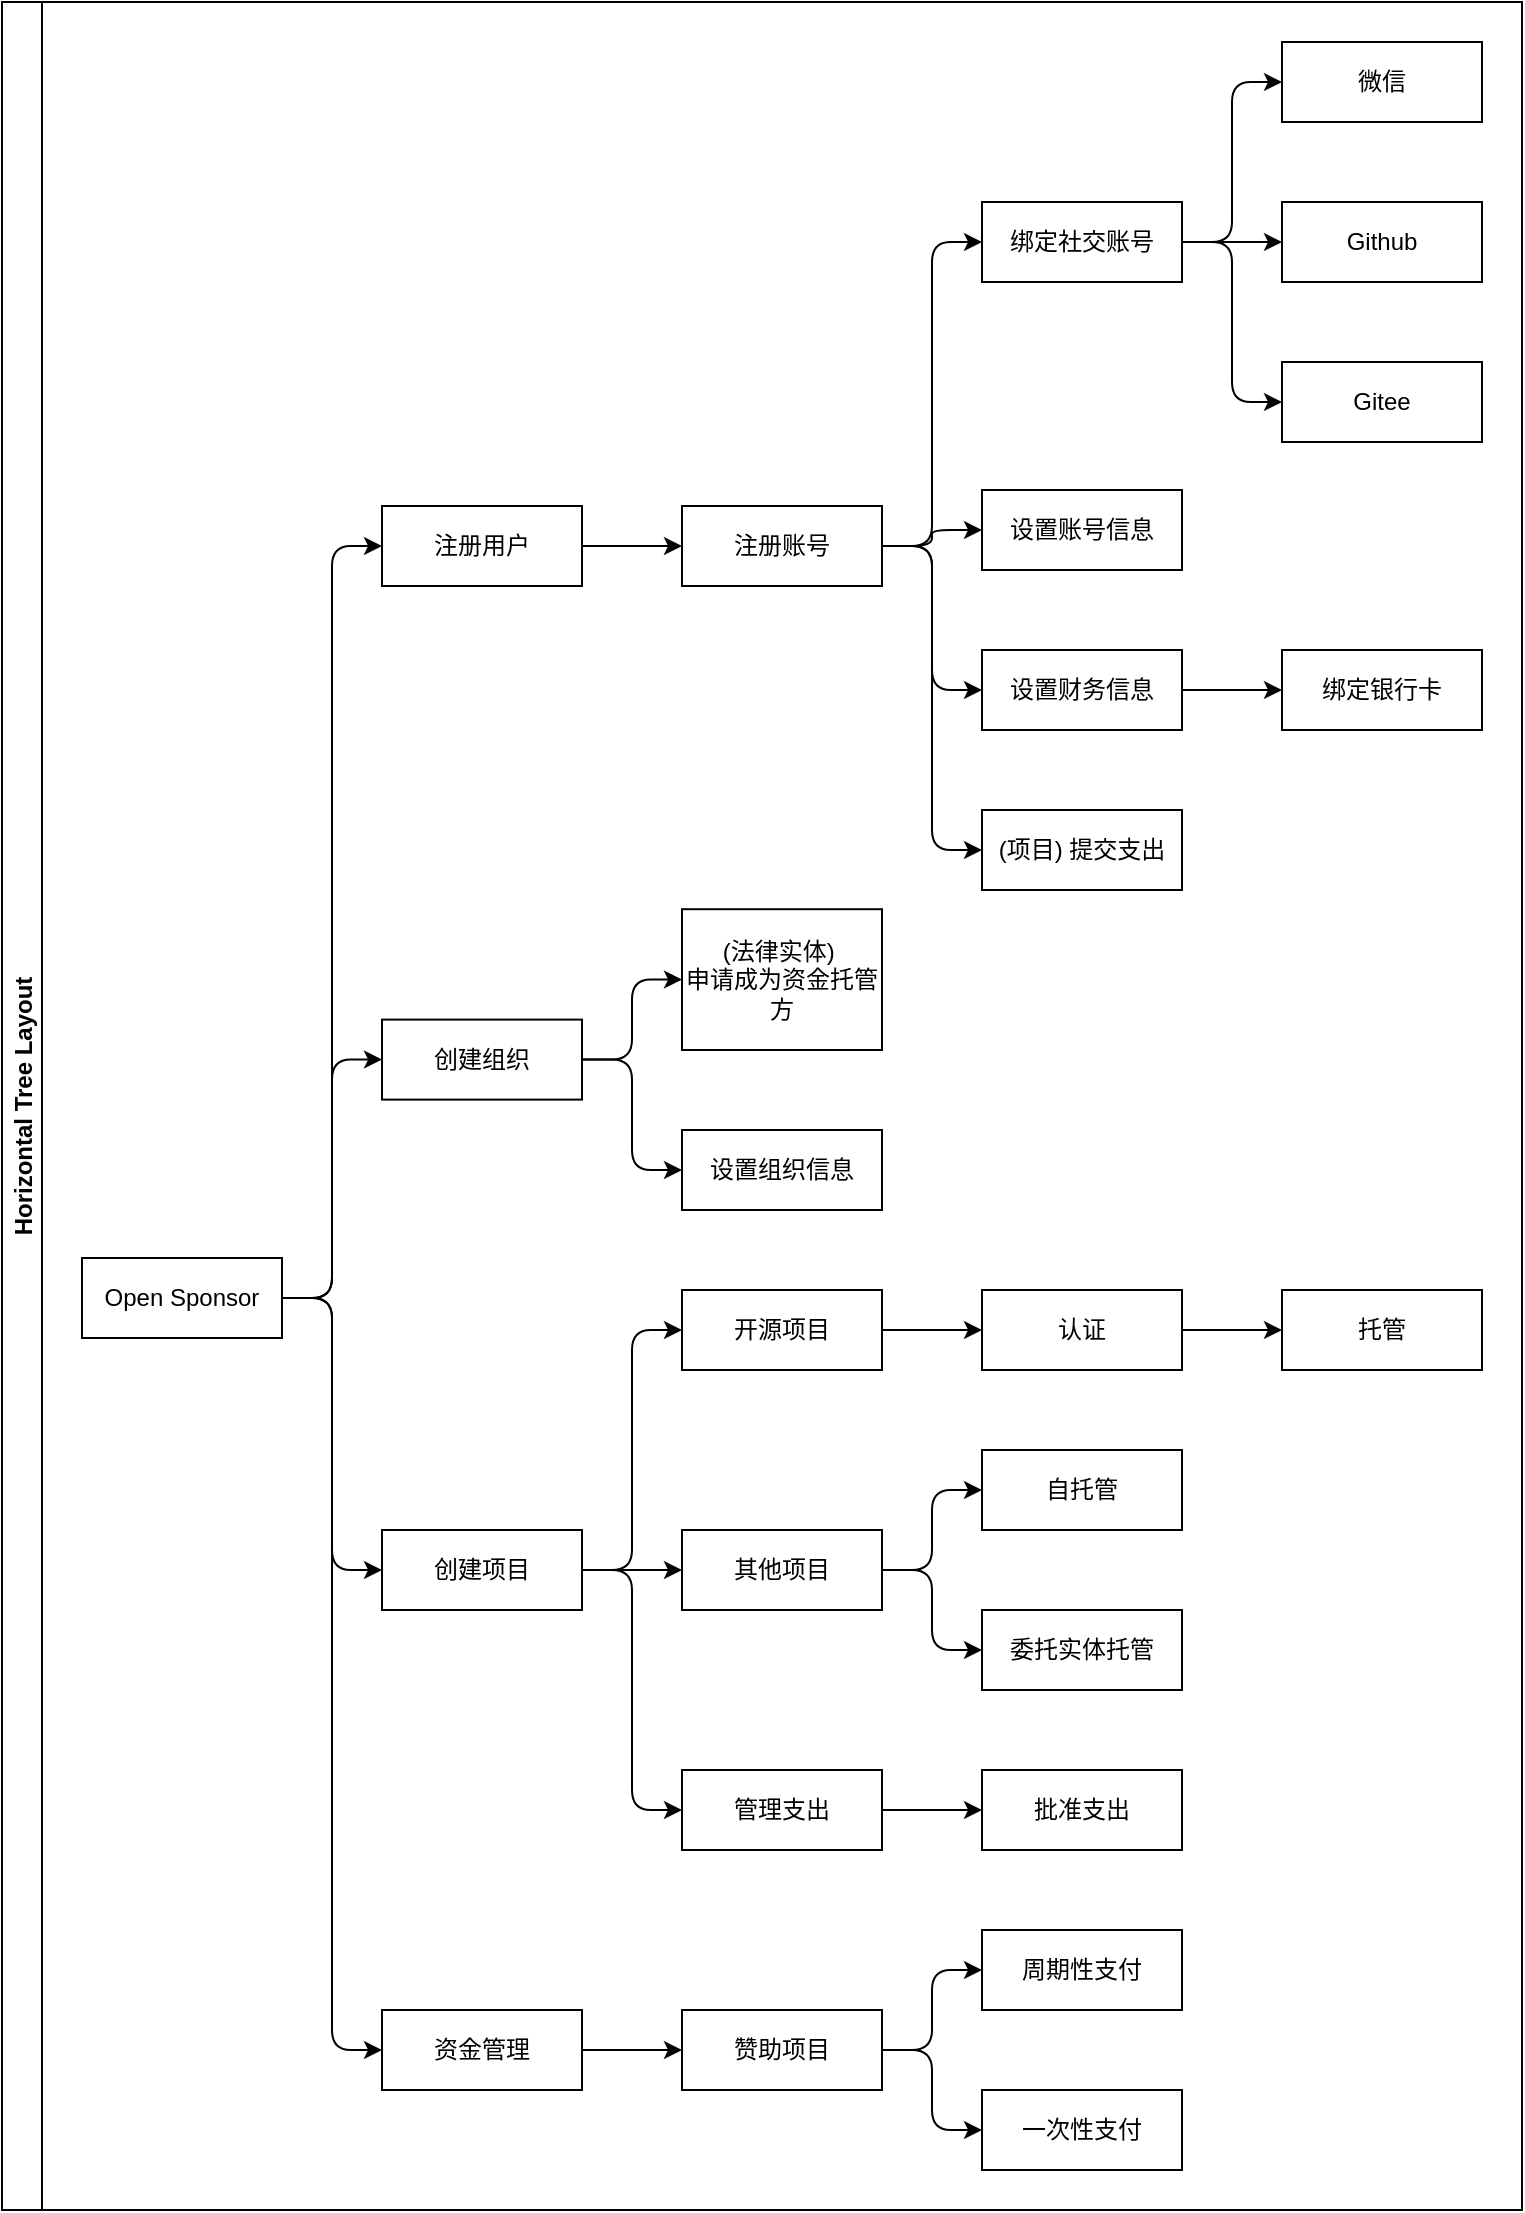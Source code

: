 <mxfile version="24.0.4" type="device">
  <diagram name="Page-1" id="97916047-d0de-89f5-080d-49f4d83e522f">
    <mxGraphModel dx="3187.5" dy="824" grid="1" gridSize="10" guides="1" tooltips="1" connect="1" arrows="1" fold="1" page="1" pageScale="1.5" pageWidth="1169" pageHeight="827" background="none" math="0" shadow="0">
      <root>
        <mxCell id="0" />
        <mxCell id="1" parent="0" />
        <mxCell id="IsYjXvRWuT8s05YEtsvt-63" value="Horizontal Tree Layout" style="swimlane;startSize=20;horizontal=0;childLayout=treeLayout;horizontalTree=1;resizable=0;containerType=tree;fontSize=12;" vertex="1" parent="1">
          <mxGeometry x="-1460" y="69" width="760" height="1104" as="geometry" />
        </mxCell>
        <mxCell id="IsYjXvRWuT8s05YEtsvt-64" value="Open Sponsor" style="whiteSpace=wrap;html=1;" vertex="1" parent="IsYjXvRWuT8s05YEtsvt-63">
          <mxGeometry x="40" y="628" width="100" height="40" as="geometry" />
        </mxCell>
        <mxCell id="IsYjXvRWuT8s05YEtsvt-65" value="注册用户" style="whiteSpace=wrap;html=1;" vertex="1" parent="IsYjXvRWuT8s05YEtsvt-63">
          <mxGeometry x="190" y="252" width="100" height="40" as="geometry" />
        </mxCell>
        <mxCell id="IsYjXvRWuT8s05YEtsvt-66" value="" style="edgeStyle=elbowEdgeStyle;elbow=horizontal;html=1;rounded=1;curved=0;sourcePerimeterSpacing=0;targetPerimeterSpacing=0;startSize=6;endSize=6;" edge="1" parent="IsYjXvRWuT8s05YEtsvt-63" source="IsYjXvRWuT8s05YEtsvt-64" target="IsYjXvRWuT8s05YEtsvt-65">
          <mxGeometry relative="1" as="geometry" />
        </mxCell>
        <mxCell id="IsYjXvRWuT8s05YEtsvt-67" value="创建组织" style="whiteSpace=wrap;html=1;" vertex="1" parent="IsYjXvRWuT8s05YEtsvt-63">
          <mxGeometry x="190" y="508.8" width="100" height="40" as="geometry" />
        </mxCell>
        <mxCell id="IsYjXvRWuT8s05YEtsvt-68" value="" style="edgeStyle=elbowEdgeStyle;elbow=horizontal;html=1;rounded=1;curved=0;sourcePerimeterSpacing=0;targetPerimeterSpacing=0;startSize=6;endSize=6;" edge="1" parent="IsYjXvRWuT8s05YEtsvt-63" source="IsYjXvRWuT8s05YEtsvt-64" target="IsYjXvRWuT8s05YEtsvt-67">
          <mxGeometry relative="1" as="geometry" />
        </mxCell>
        <mxCell id="IsYjXvRWuT8s05YEtsvt-69" value="" style="edgeStyle=elbowEdgeStyle;elbow=horizontal;html=1;rounded=1;curved=0;sourcePerimeterSpacing=0;targetPerimeterSpacing=0;startSize=6;endSize=6;" edge="1" target="IsYjXvRWuT8s05YEtsvt-70" source="IsYjXvRWuT8s05YEtsvt-67" parent="IsYjXvRWuT8s05YEtsvt-63">
          <mxGeometry relative="1" as="geometry">
            <mxPoint x="-310" y="-5447.4" as="sourcePoint" />
          </mxGeometry>
        </mxCell>
        <mxCell id="IsYjXvRWuT8s05YEtsvt-70" value="(法律实体)&amp;nbsp;&lt;div&gt;申请成为资金托管方&lt;/div&gt;" style="whiteSpace=wrap;html=1;" vertex="1" parent="IsYjXvRWuT8s05YEtsvt-63">
          <mxGeometry x="340" y="453.6" width="100" height="70.4" as="geometry" />
        </mxCell>
        <mxCell id="IsYjXvRWuT8s05YEtsvt-71" value="" style="edgeStyle=elbowEdgeStyle;elbow=horizontal;html=1;rounded=1;curved=0;sourcePerimeterSpacing=0;targetPerimeterSpacing=0;startSize=6;endSize=6;" edge="1" target="IsYjXvRWuT8s05YEtsvt-72" source="IsYjXvRWuT8s05YEtsvt-65" parent="IsYjXvRWuT8s05YEtsvt-63">
          <mxGeometry relative="1" as="geometry">
            <mxPoint x="-310" y="-5447.4" as="sourcePoint" />
          </mxGeometry>
        </mxCell>
        <mxCell id="IsYjXvRWuT8s05YEtsvt-72" value="注册账号" style="whiteSpace=wrap;html=1;" vertex="1" parent="IsYjXvRWuT8s05YEtsvt-63">
          <mxGeometry x="340" y="252" width="100" height="40" as="geometry" />
        </mxCell>
        <mxCell id="IsYjXvRWuT8s05YEtsvt-83" value="" style="edgeStyle=elbowEdgeStyle;elbow=horizontal;html=1;rounded=1;curved=0;sourcePerimeterSpacing=0;targetPerimeterSpacing=0;startSize=6;endSize=6;" edge="1" target="IsYjXvRWuT8s05YEtsvt-84" source="IsYjXvRWuT8s05YEtsvt-64" parent="IsYjXvRWuT8s05YEtsvt-63">
          <mxGeometry relative="1" as="geometry">
            <mxPoint x="-310" y="-4787.4" as="sourcePoint" />
          </mxGeometry>
        </mxCell>
        <mxCell id="IsYjXvRWuT8s05YEtsvt-84" value="创建项目" style="whiteSpace=wrap;html=1;" vertex="1" parent="IsYjXvRWuT8s05YEtsvt-63">
          <mxGeometry x="190" y="764" width="100" height="40" as="geometry" />
        </mxCell>
        <mxCell id="IsYjXvRWuT8s05YEtsvt-89" value="" style="edgeStyle=elbowEdgeStyle;elbow=horizontal;html=1;rounded=1;curved=0;sourcePerimeterSpacing=0;targetPerimeterSpacing=0;startSize=6;endSize=6;" edge="1" target="IsYjXvRWuT8s05YEtsvt-90" source="IsYjXvRWuT8s05YEtsvt-84" parent="IsYjXvRWuT8s05YEtsvt-63">
          <mxGeometry relative="1" as="geometry">
            <mxPoint x="-310" y="-4247.4" as="sourcePoint" />
          </mxGeometry>
        </mxCell>
        <mxCell id="IsYjXvRWuT8s05YEtsvt-90" value="开源项目" style="whiteSpace=wrap;html=1;" vertex="1" parent="IsYjXvRWuT8s05YEtsvt-63">
          <mxGeometry x="340" y="644" width="100" height="40" as="geometry" />
        </mxCell>
        <mxCell id="IsYjXvRWuT8s05YEtsvt-98" value="" style="edgeStyle=elbowEdgeStyle;elbow=horizontal;html=1;rounded=1;curved=0;sourcePerimeterSpacing=0;targetPerimeterSpacing=0;startSize=6;endSize=6;" edge="1" target="IsYjXvRWuT8s05YEtsvt-99" source="IsYjXvRWuT8s05YEtsvt-67" parent="IsYjXvRWuT8s05YEtsvt-63">
          <mxGeometry relative="1" as="geometry">
            <mxPoint x="-1320" y="-4013.4" as="sourcePoint" />
          </mxGeometry>
        </mxCell>
        <mxCell id="IsYjXvRWuT8s05YEtsvt-99" value="设置组织信息" style="whiteSpace=wrap;html=1;" vertex="1" parent="IsYjXvRWuT8s05YEtsvt-63">
          <mxGeometry x="340" y="564" width="100" height="40" as="geometry" />
        </mxCell>
        <mxCell id="IsYjXvRWuT8s05YEtsvt-119" value="" style="edgeStyle=elbowEdgeStyle;elbow=horizontal;html=1;rounded=1;curved=0;sourcePerimeterSpacing=0;targetPerimeterSpacing=0;startSize=6;endSize=6;" edge="1" target="IsYjXvRWuT8s05YEtsvt-120" source="IsYjXvRWuT8s05YEtsvt-84" parent="IsYjXvRWuT8s05YEtsvt-63">
          <mxGeometry relative="1" as="geometry">
            <mxPoint x="-1170" y="-3688.4" as="sourcePoint" />
          </mxGeometry>
        </mxCell>
        <mxCell id="IsYjXvRWuT8s05YEtsvt-120" value="其他项目" style="whiteSpace=wrap;html=1;" vertex="1" parent="IsYjXvRWuT8s05YEtsvt-63">
          <mxGeometry x="340" y="764" width="100" height="40" as="geometry" />
        </mxCell>
        <mxCell id="IsYjXvRWuT8s05YEtsvt-121" value="" style="edgeStyle=elbowEdgeStyle;elbow=horizontal;html=1;rounded=1;curved=0;sourcePerimeterSpacing=0;targetPerimeterSpacing=0;startSize=6;endSize=6;" edge="1" target="IsYjXvRWuT8s05YEtsvt-122" source="IsYjXvRWuT8s05YEtsvt-120" parent="IsYjXvRWuT8s05YEtsvt-63">
          <mxGeometry relative="1" as="geometry">
            <mxPoint x="-1170" y="-3668.4" as="sourcePoint" />
          </mxGeometry>
        </mxCell>
        <mxCell id="IsYjXvRWuT8s05YEtsvt-122" value="自托管" style="whiteSpace=wrap;html=1;" vertex="1" parent="IsYjXvRWuT8s05YEtsvt-63">
          <mxGeometry x="490" y="724" width="100" height="40" as="geometry" />
        </mxCell>
        <mxCell id="IsYjXvRWuT8s05YEtsvt-123" value="" style="edgeStyle=elbowEdgeStyle;elbow=horizontal;html=1;rounded=1;curved=0;sourcePerimeterSpacing=0;targetPerimeterSpacing=0;startSize=6;endSize=6;" edge="1" target="IsYjXvRWuT8s05YEtsvt-124" source="IsYjXvRWuT8s05YEtsvt-120" parent="IsYjXvRWuT8s05YEtsvt-63">
          <mxGeometry relative="1" as="geometry">
            <mxPoint x="-1020" y="-3628.4" as="sourcePoint" />
          </mxGeometry>
        </mxCell>
        <mxCell id="IsYjXvRWuT8s05YEtsvt-124" value="委托实体托管" style="whiteSpace=wrap;html=1;" vertex="1" parent="IsYjXvRWuT8s05YEtsvt-63">
          <mxGeometry x="490" y="804" width="100" height="40" as="geometry" />
        </mxCell>
        <mxCell id="IsYjXvRWuT8s05YEtsvt-125" value="" style="edgeStyle=elbowEdgeStyle;elbow=horizontal;html=1;rounded=1;curved=0;sourcePerimeterSpacing=0;targetPerimeterSpacing=0;startSize=6;endSize=6;" edge="1" target="IsYjXvRWuT8s05YEtsvt-126" source="IsYjXvRWuT8s05YEtsvt-64" parent="IsYjXvRWuT8s05YEtsvt-63">
          <mxGeometry relative="1" as="geometry">
            <mxPoint x="-1320" y="-3832.4" as="sourcePoint" />
          </mxGeometry>
        </mxCell>
        <mxCell id="IsYjXvRWuT8s05YEtsvt-126" value="资金管理" style="whiteSpace=wrap;html=1;" vertex="1" parent="IsYjXvRWuT8s05YEtsvt-63">
          <mxGeometry x="190" y="1004" width="100" height="40" as="geometry" />
        </mxCell>
        <mxCell id="IsYjXvRWuT8s05YEtsvt-127" value="" style="edgeStyle=elbowEdgeStyle;elbow=horizontal;html=1;rounded=1;curved=0;sourcePerimeterSpacing=0;targetPerimeterSpacing=0;startSize=6;endSize=6;" edge="1" target="IsYjXvRWuT8s05YEtsvt-128" source="IsYjXvRWuT8s05YEtsvt-126" parent="IsYjXvRWuT8s05YEtsvt-63">
          <mxGeometry relative="1" as="geometry">
            <mxPoint x="-1320" y="-3557.4" as="sourcePoint" />
          </mxGeometry>
        </mxCell>
        <mxCell id="IsYjXvRWuT8s05YEtsvt-128" value="赞助项目" style="whiteSpace=wrap;html=1;" vertex="1" parent="IsYjXvRWuT8s05YEtsvt-63">
          <mxGeometry x="340" y="1004" width="100" height="40" as="geometry" />
        </mxCell>
        <mxCell id="IsYjXvRWuT8s05YEtsvt-129" value="" style="edgeStyle=elbowEdgeStyle;elbow=horizontal;html=1;rounded=1;curved=0;sourcePerimeterSpacing=0;targetPerimeterSpacing=0;startSize=6;endSize=6;" edge="1" target="IsYjXvRWuT8s05YEtsvt-130" source="IsYjXvRWuT8s05YEtsvt-128" parent="IsYjXvRWuT8s05YEtsvt-63">
          <mxGeometry relative="1" as="geometry">
            <mxPoint x="-1170" y="-3003" as="sourcePoint" />
          </mxGeometry>
        </mxCell>
        <mxCell id="IsYjXvRWuT8s05YEtsvt-130" value="一次性支付" style="whiteSpace=wrap;html=1;" vertex="1" parent="IsYjXvRWuT8s05YEtsvt-63">
          <mxGeometry x="490" y="1044" width="100" height="40" as="geometry" />
        </mxCell>
        <mxCell id="IsYjXvRWuT8s05YEtsvt-131" value="" style="edgeStyle=elbowEdgeStyle;elbow=horizontal;html=1;rounded=1;curved=0;sourcePerimeterSpacing=0;targetPerimeterSpacing=0;startSize=6;endSize=6;" edge="1" target="IsYjXvRWuT8s05YEtsvt-132" source="IsYjXvRWuT8s05YEtsvt-128" parent="IsYjXvRWuT8s05YEtsvt-63">
          <mxGeometry relative="1" as="geometry">
            <mxPoint x="-1020" y="-2999" as="sourcePoint" />
          </mxGeometry>
        </mxCell>
        <mxCell id="IsYjXvRWuT8s05YEtsvt-132" value="周期性支付" style="whiteSpace=wrap;html=1;" vertex="1" parent="IsYjXvRWuT8s05YEtsvt-63">
          <mxGeometry x="490" y="964" width="100" height="40" as="geometry" />
        </mxCell>
        <mxCell id="IsYjXvRWuT8s05YEtsvt-135" value="" style="edgeStyle=elbowEdgeStyle;elbow=horizontal;html=1;rounded=1;curved=0;sourcePerimeterSpacing=0;targetPerimeterSpacing=0;startSize=6;endSize=6;" edge="1" target="IsYjXvRWuT8s05YEtsvt-136" source="IsYjXvRWuT8s05YEtsvt-72" parent="IsYjXvRWuT8s05YEtsvt-63">
          <mxGeometry relative="1" as="geometry">
            <mxPoint x="-1170" y="-3541" as="sourcePoint" />
          </mxGeometry>
        </mxCell>
        <mxCell id="IsYjXvRWuT8s05YEtsvt-136" value="绑定社交账号" style="whiteSpace=wrap;html=1;" vertex="1" parent="IsYjXvRWuT8s05YEtsvt-63">
          <mxGeometry x="490" y="100" width="100" height="40" as="geometry" />
        </mxCell>
        <mxCell id="IsYjXvRWuT8s05YEtsvt-137" value="" style="edgeStyle=elbowEdgeStyle;elbow=horizontal;html=1;rounded=1;curved=0;sourcePerimeterSpacing=0;targetPerimeterSpacing=0;startSize=6;endSize=6;" edge="1" target="IsYjXvRWuT8s05YEtsvt-138" source="IsYjXvRWuT8s05YEtsvt-136" parent="IsYjXvRWuT8s05YEtsvt-63">
          <mxGeometry relative="1" as="geometry">
            <mxPoint x="-1020" y="-3581" as="sourcePoint" />
          </mxGeometry>
        </mxCell>
        <mxCell id="IsYjXvRWuT8s05YEtsvt-138" value="微信" style="whiteSpace=wrap;html=1;" vertex="1" parent="IsYjXvRWuT8s05YEtsvt-63">
          <mxGeometry x="640" y="20" width="100" height="40" as="geometry" />
        </mxCell>
        <mxCell id="IsYjXvRWuT8s05YEtsvt-139" value="" style="edgeStyle=elbowEdgeStyle;elbow=horizontal;html=1;rounded=1;curved=0;sourcePerimeterSpacing=0;targetPerimeterSpacing=0;startSize=6;endSize=6;" edge="1" target="IsYjXvRWuT8s05YEtsvt-140" source="IsYjXvRWuT8s05YEtsvt-136" parent="IsYjXvRWuT8s05YEtsvt-63">
          <mxGeometry relative="1" as="geometry">
            <mxPoint x="-870" y="-3581" as="sourcePoint" />
          </mxGeometry>
        </mxCell>
        <mxCell id="IsYjXvRWuT8s05YEtsvt-140" value="Github" style="whiteSpace=wrap;html=1;" vertex="1" parent="IsYjXvRWuT8s05YEtsvt-63">
          <mxGeometry x="640" y="100" width="100" height="40" as="geometry" />
        </mxCell>
        <mxCell id="IsYjXvRWuT8s05YEtsvt-141" value="" style="edgeStyle=elbowEdgeStyle;elbow=horizontal;html=1;rounded=1;curved=0;sourcePerimeterSpacing=0;targetPerimeterSpacing=0;startSize=6;endSize=6;" edge="1" target="IsYjXvRWuT8s05YEtsvt-142" source="IsYjXvRWuT8s05YEtsvt-136" parent="IsYjXvRWuT8s05YEtsvt-63">
          <mxGeometry relative="1" as="geometry">
            <mxPoint x="-870" y="-3220" as="sourcePoint" />
          </mxGeometry>
        </mxCell>
        <mxCell id="IsYjXvRWuT8s05YEtsvt-142" value="Gitee" style="whiteSpace=wrap;html=1;" vertex="1" parent="IsYjXvRWuT8s05YEtsvt-63">
          <mxGeometry x="640" y="180" width="100" height="40" as="geometry" />
        </mxCell>
        <mxCell id="IsYjXvRWuT8s05YEtsvt-145" value="" style="edgeStyle=elbowEdgeStyle;elbow=horizontal;html=1;rounded=1;curved=0;sourcePerimeterSpacing=0;targetPerimeterSpacing=0;startSize=6;endSize=6;" edge="1" target="IsYjXvRWuT8s05YEtsvt-146" source="IsYjXvRWuT8s05YEtsvt-72" parent="IsYjXvRWuT8s05YEtsvt-63">
          <mxGeometry relative="1" as="geometry">
            <mxPoint x="-1020" y="-2378" as="sourcePoint" />
          </mxGeometry>
        </mxCell>
        <mxCell id="IsYjXvRWuT8s05YEtsvt-146" value="设置账号信息" style="whiteSpace=wrap;html=1;" vertex="1" parent="IsYjXvRWuT8s05YEtsvt-63">
          <mxGeometry x="490" y="244" width="100" height="40" as="geometry" />
        </mxCell>
        <mxCell id="IsYjXvRWuT8s05YEtsvt-156" value="" style="edgeStyle=elbowEdgeStyle;elbow=horizontal;html=1;rounded=1;curved=0;sourcePerimeterSpacing=0;targetPerimeterSpacing=0;startSize=6;endSize=6;" edge="1" target="IsYjXvRWuT8s05YEtsvt-157" source="IsYjXvRWuT8s05YEtsvt-90" parent="IsYjXvRWuT8s05YEtsvt-63">
          <mxGeometry relative="1" as="geometry">
            <mxPoint x="-1170" y="-1011.35" as="sourcePoint" />
          </mxGeometry>
        </mxCell>
        <mxCell id="IsYjXvRWuT8s05YEtsvt-157" value="认证" style="whiteSpace=wrap;html=1;" vertex="1" parent="IsYjXvRWuT8s05YEtsvt-63">
          <mxGeometry x="490" y="644" width="100" height="40" as="geometry" />
        </mxCell>
        <mxCell id="IsYjXvRWuT8s05YEtsvt-158" value="" style="edgeStyle=elbowEdgeStyle;elbow=horizontal;html=1;rounded=1;curved=0;sourcePerimeterSpacing=0;targetPerimeterSpacing=0;startSize=6;endSize=6;" edge="1" target="IsYjXvRWuT8s05YEtsvt-159" source="IsYjXvRWuT8s05YEtsvt-72" parent="IsYjXvRWuT8s05YEtsvt-63">
          <mxGeometry relative="1" as="geometry">
            <mxPoint x="-1020" y="-1403" as="sourcePoint" />
          </mxGeometry>
        </mxCell>
        <mxCell id="IsYjXvRWuT8s05YEtsvt-159" value="设置财务信息" style="whiteSpace=wrap;html=1;" vertex="1" parent="IsYjXvRWuT8s05YEtsvt-63">
          <mxGeometry x="490" y="324" width="100" height="40" as="geometry" />
        </mxCell>
        <mxCell id="IsYjXvRWuT8s05YEtsvt-160" value="" style="edgeStyle=elbowEdgeStyle;elbow=horizontal;html=1;rounded=1;curved=0;sourcePerimeterSpacing=0;targetPerimeterSpacing=0;startSize=6;endSize=6;" edge="1" target="IsYjXvRWuT8s05YEtsvt-161" source="IsYjXvRWuT8s05YEtsvt-159" parent="IsYjXvRWuT8s05YEtsvt-63">
          <mxGeometry relative="1" as="geometry">
            <mxPoint x="-1020" y="-867" as="sourcePoint" />
          </mxGeometry>
        </mxCell>
        <mxCell id="IsYjXvRWuT8s05YEtsvt-161" value="绑定银行卡" style="whiteSpace=wrap;html=1;" vertex="1" parent="IsYjXvRWuT8s05YEtsvt-63">
          <mxGeometry x="640" y="324" width="100" height="40" as="geometry" />
        </mxCell>
        <mxCell id="IsYjXvRWuT8s05YEtsvt-162" value="" style="edgeStyle=elbowEdgeStyle;elbow=horizontal;html=1;rounded=1;curved=0;sourcePerimeterSpacing=0;targetPerimeterSpacing=0;startSize=6;endSize=6;" edge="1" target="IsYjXvRWuT8s05YEtsvt-163" source="IsYjXvRWuT8s05YEtsvt-84" parent="IsYjXvRWuT8s05YEtsvt-63">
          <mxGeometry relative="1" as="geometry">
            <mxPoint x="-1320" y="-507" as="sourcePoint" />
          </mxGeometry>
        </mxCell>
        <mxCell id="IsYjXvRWuT8s05YEtsvt-163" value="管理支出" style="whiteSpace=wrap;html=1;" vertex="1" parent="IsYjXvRWuT8s05YEtsvt-63">
          <mxGeometry x="340" y="884" width="100" height="40" as="geometry" />
        </mxCell>
        <mxCell id="IsYjXvRWuT8s05YEtsvt-164" value="" style="edgeStyle=elbowEdgeStyle;elbow=horizontal;html=1;rounded=1;curved=0;sourcePerimeterSpacing=0;targetPerimeterSpacing=0;startSize=6;endSize=6;" edge="1" target="IsYjXvRWuT8s05YEtsvt-165" source="IsYjXvRWuT8s05YEtsvt-72" parent="IsYjXvRWuT8s05YEtsvt-63">
          <mxGeometry relative="1" as="geometry">
            <mxPoint x="-1020" y="-315" as="sourcePoint" />
          </mxGeometry>
        </mxCell>
        <mxCell id="IsYjXvRWuT8s05YEtsvt-165" value="(项目) 提交支出" style="whiteSpace=wrap;html=1;" vertex="1" parent="IsYjXvRWuT8s05YEtsvt-63">
          <mxGeometry x="490" y="404" width="100" height="40" as="geometry" />
        </mxCell>
        <mxCell id="IsYjXvRWuT8s05YEtsvt-172" value="" style="edgeStyle=elbowEdgeStyle;elbow=horizontal;html=1;rounded=1;curved=0;sourcePerimeterSpacing=0;targetPerimeterSpacing=0;startSize=6;endSize=6;" edge="1" target="IsYjXvRWuT8s05YEtsvt-173" source="IsYjXvRWuT8s05YEtsvt-157" parent="IsYjXvRWuT8s05YEtsvt-63">
          <mxGeometry relative="1" as="geometry">
            <mxPoint x="-1020" y="741" as="sourcePoint" />
          </mxGeometry>
        </mxCell>
        <mxCell id="IsYjXvRWuT8s05YEtsvt-173" value="托管" style="whiteSpace=wrap;html=1;" vertex="1" parent="IsYjXvRWuT8s05YEtsvt-63">
          <mxGeometry x="640" y="644" width="100" height="40" as="geometry" />
        </mxCell>
        <mxCell id="IsYjXvRWuT8s05YEtsvt-174" value="" style="edgeStyle=elbowEdgeStyle;elbow=horizontal;html=1;rounded=1;curved=0;sourcePerimeterSpacing=0;targetPerimeterSpacing=0;startSize=6;endSize=6;" edge="1" target="IsYjXvRWuT8s05YEtsvt-175" source="IsYjXvRWuT8s05YEtsvt-163" parent="IsYjXvRWuT8s05YEtsvt-63">
          <mxGeometry relative="1" as="geometry">
            <mxPoint x="-1170" y="857" as="sourcePoint" />
          </mxGeometry>
        </mxCell>
        <mxCell id="IsYjXvRWuT8s05YEtsvt-175" value="批准支出" style="whiteSpace=wrap;html=1;" vertex="1" parent="IsYjXvRWuT8s05YEtsvt-63">
          <mxGeometry x="490" y="884" width="100" height="40" as="geometry" />
        </mxCell>
      </root>
    </mxGraphModel>
  </diagram>
</mxfile>
